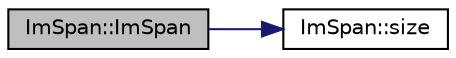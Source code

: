 digraph "ImSpan::ImSpan"
{
 // LATEX_PDF_SIZE
  edge [fontname="Helvetica",fontsize="10",labelfontname="Helvetica",labelfontsize="10"];
  node [fontname="Helvetica",fontsize="10",shape=record];
  rankdir="LR";
  Node1 [label="ImSpan::ImSpan",height=0.2,width=0.4,color="black", fillcolor="grey75", style="filled", fontcolor="black",tooltip=" "];
  Node1 -> Node2 [color="midnightblue",fontsize="10",style="solid",fontname="Helvetica"];
  Node2 [label="ImSpan::size",height=0.2,width=0.4,color="black", fillcolor="white", style="filled",URL="$struct_im_span.html#a88270b885861b27640003f6a8a3effa0",tooltip=" "];
}
